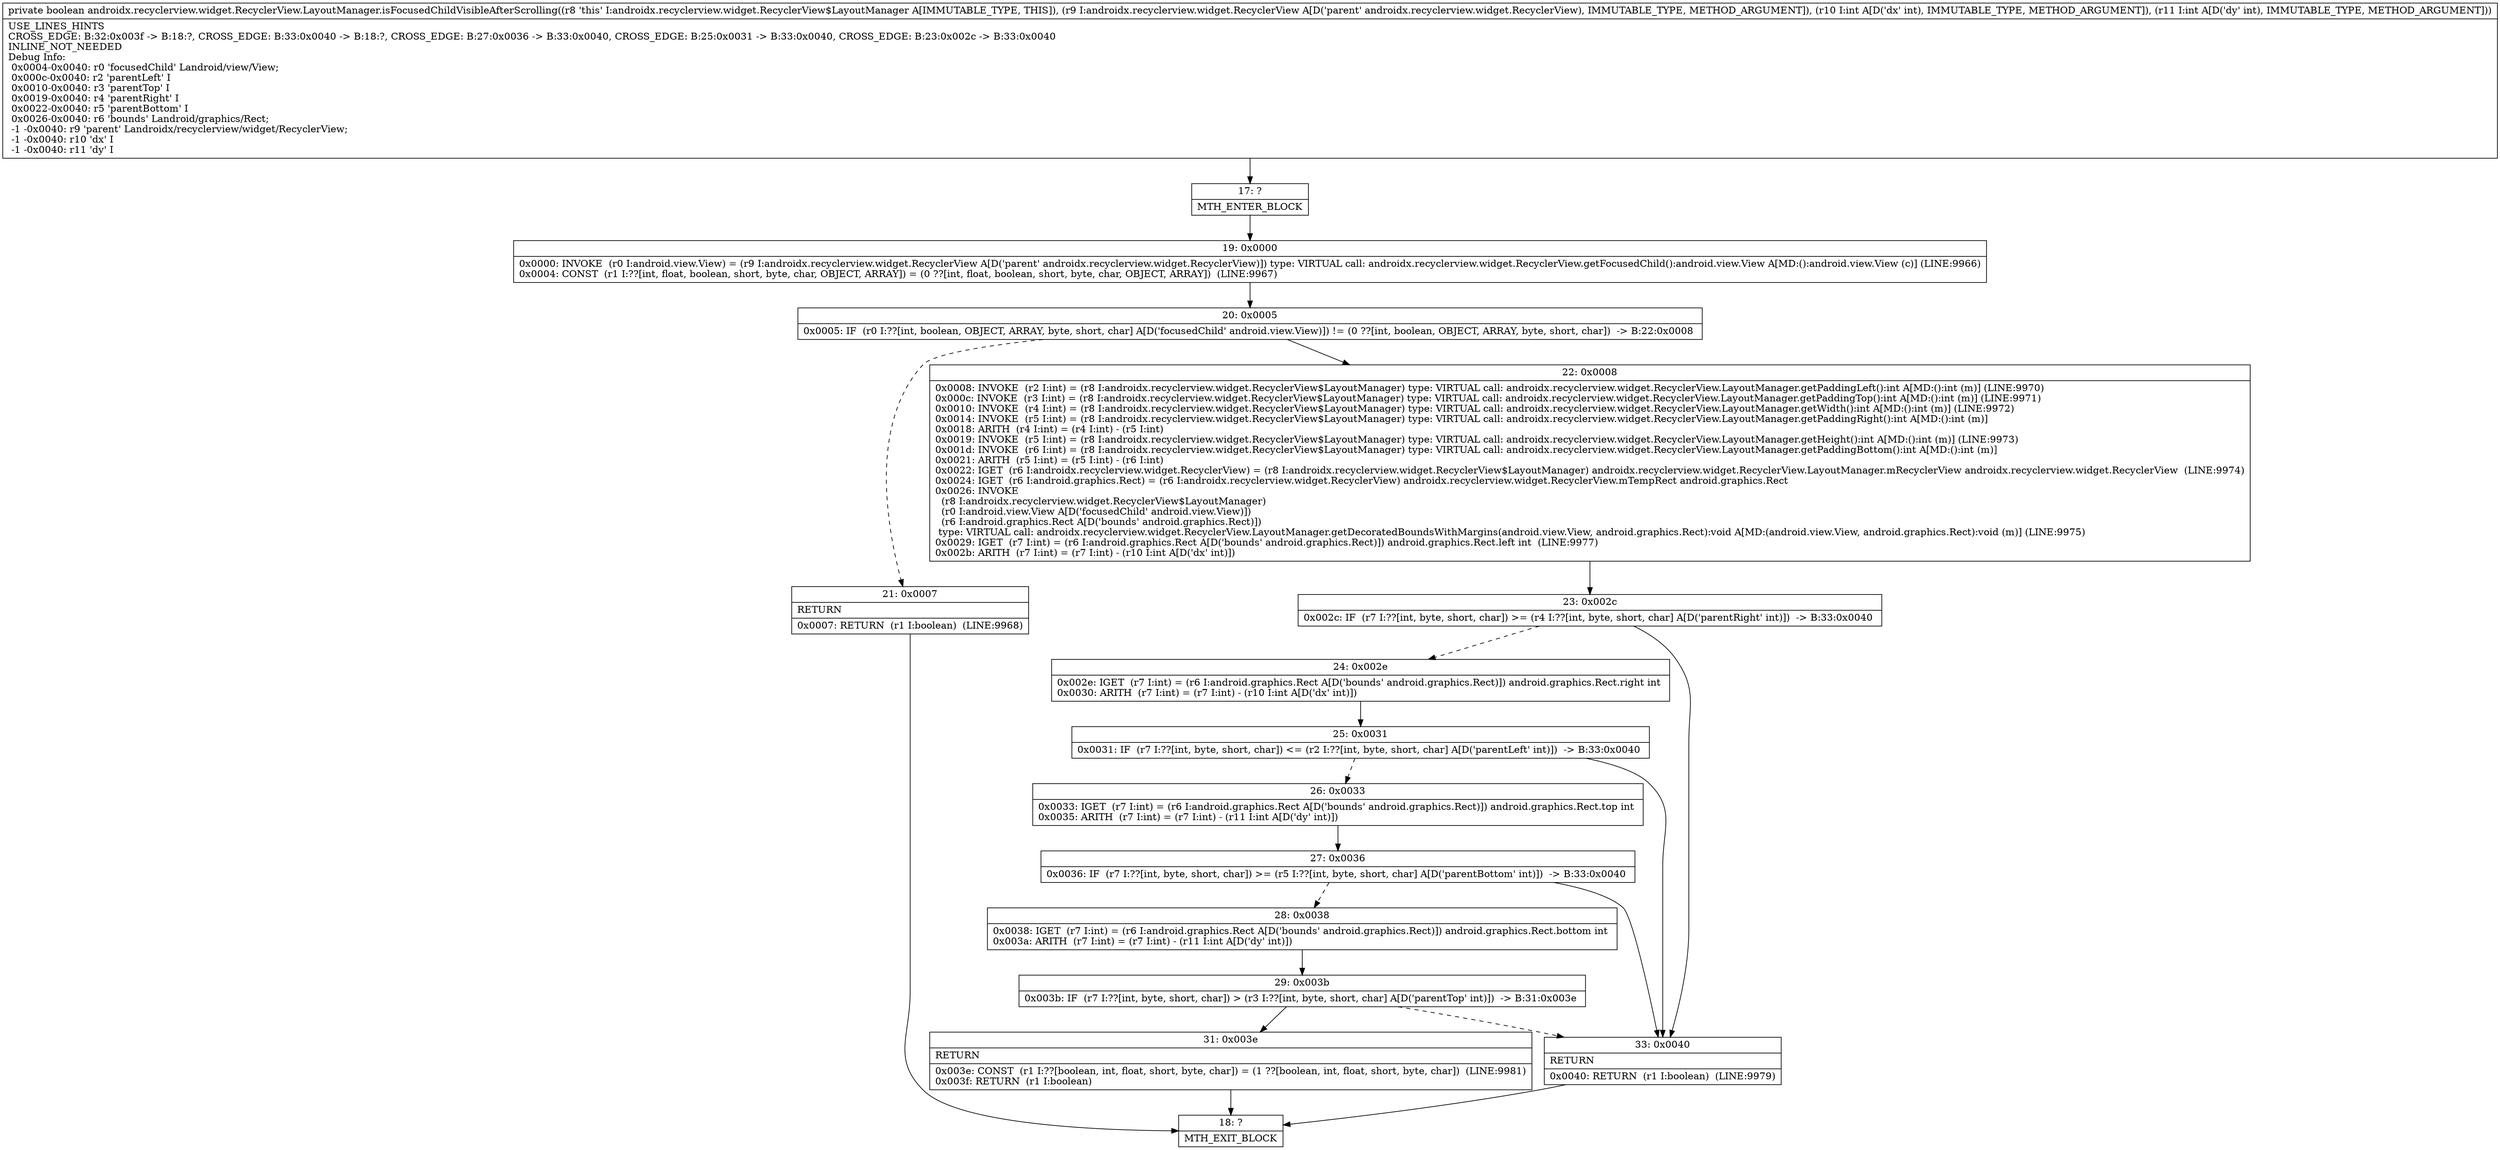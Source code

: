 digraph "CFG forandroidx.recyclerview.widget.RecyclerView.LayoutManager.isFocusedChildVisibleAfterScrolling(Landroidx\/recyclerview\/widget\/RecyclerView;II)Z" {
Node_17 [shape=record,label="{17\:\ ?|MTH_ENTER_BLOCK\l}"];
Node_19 [shape=record,label="{19\:\ 0x0000|0x0000: INVOKE  (r0 I:android.view.View) = (r9 I:androidx.recyclerview.widget.RecyclerView A[D('parent' androidx.recyclerview.widget.RecyclerView)]) type: VIRTUAL call: androidx.recyclerview.widget.RecyclerView.getFocusedChild():android.view.View A[MD:():android.view.View (c)] (LINE:9966)\l0x0004: CONST  (r1 I:??[int, float, boolean, short, byte, char, OBJECT, ARRAY]) = (0 ??[int, float, boolean, short, byte, char, OBJECT, ARRAY])  (LINE:9967)\l}"];
Node_20 [shape=record,label="{20\:\ 0x0005|0x0005: IF  (r0 I:??[int, boolean, OBJECT, ARRAY, byte, short, char] A[D('focusedChild' android.view.View)]) != (0 ??[int, boolean, OBJECT, ARRAY, byte, short, char])  \-\> B:22:0x0008 \l}"];
Node_21 [shape=record,label="{21\:\ 0x0007|RETURN\l|0x0007: RETURN  (r1 I:boolean)  (LINE:9968)\l}"];
Node_18 [shape=record,label="{18\:\ ?|MTH_EXIT_BLOCK\l}"];
Node_22 [shape=record,label="{22\:\ 0x0008|0x0008: INVOKE  (r2 I:int) = (r8 I:androidx.recyclerview.widget.RecyclerView$LayoutManager) type: VIRTUAL call: androidx.recyclerview.widget.RecyclerView.LayoutManager.getPaddingLeft():int A[MD:():int (m)] (LINE:9970)\l0x000c: INVOKE  (r3 I:int) = (r8 I:androidx.recyclerview.widget.RecyclerView$LayoutManager) type: VIRTUAL call: androidx.recyclerview.widget.RecyclerView.LayoutManager.getPaddingTop():int A[MD:():int (m)] (LINE:9971)\l0x0010: INVOKE  (r4 I:int) = (r8 I:androidx.recyclerview.widget.RecyclerView$LayoutManager) type: VIRTUAL call: androidx.recyclerview.widget.RecyclerView.LayoutManager.getWidth():int A[MD:():int (m)] (LINE:9972)\l0x0014: INVOKE  (r5 I:int) = (r8 I:androidx.recyclerview.widget.RecyclerView$LayoutManager) type: VIRTUAL call: androidx.recyclerview.widget.RecyclerView.LayoutManager.getPaddingRight():int A[MD:():int (m)]\l0x0018: ARITH  (r4 I:int) = (r4 I:int) \- (r5 I:int) \l0x0019: INVOKE  (r5 I:int) = (r8 I:androidx.recyclerview.widget.RecyclerView$LayoutManager) type: VIRTUAL call: androidx.recyclerview.widget.RecyclerView.LayoutManager.getHeight():int A[MD:():int (m)] (LINE:9973)\l0x001d: INVOKE  (r6 I:int) = (r8 I:androidx.recyclerview.widget.RecyclerView$LayoutManager) type: VIRTUAL call: androidx.recyclerview.widget.RecyclerView.LayoutManager.getPaddingBottom():int A[MD:():int (m)]\l0x0021: ARITH  (r5 I:int) = (r5 I:int) \- (r6 I:int) \l0x0022: IGET  (r6 I:androidx.recyclerview.widget.RecyclerView) = (r8 I:androidx.recyclerview.widget.RecyclerView$LayoutManager) androidx.recyclerview.widget.RecyclerView.LayoutManager.mRecyclerView androidx.recyclerview.widget.RecyclerView  (LINE:9974)\l0x0024: IGET  (r6 I:android.graphics.Rect) = (r6 I:androidx.recyclerview.widget.RecyclerView) androidx.recyclerview.widget.RecyclerView.mTempRect android.graphics.Rect \l0x0026: INVOKE  \l  (r8 I:androidx.recyclerview.widget.RecyclerView$LayoutManager)\l  (r0 I:android.view.View A[D('focusedChild' android.view.View)])\l  (r6 I:android.graphics.Rect A[D('bounds' android.graphics.Rect)])\l type: VIRTUAL call: androidx.recyclerview.widget.RecyclerView.LayoutManager.getDecoratedBoundsWithMargins(android.view.View, android.graphics.Rect):void A[MD:(android.view.View, android.graphics.Rect):void (m)] (LINE:9975)\l0x0029: IGET  (r7 I:int) = (r6 I:android.graphics.Rect A[D('bounds' android.graphics.Rect)]) android.graphics.Rect.left int  (LINE:9977)\l0x002b: ARITH  (r7 I:int) = (r7 I:int) \- (r10 I:int A[D('dx' int)]) \l}"];
Node_23 [shape=record,label="{23\:\ 0x002c|0x002c: IF  (r7 I:??[int, byte, short, char]) \>= (r4 I:??[int, byte, short, char] A[D('parentRight' int)])  \-\> B:33:0x0040 \l}"];
Node_24 [shape=record,label="{24\:\ 0x002e|0x002e: IGET  (r7 I:int) = (r6 I:android.graphics.Rect A[D('bounds' android.graphics.Rect)]) android.graphics.Rect.right int \l0x0030: ARITH  (r7 I:int) = (r7 I:int) \- (r10 I:int A[D('dx' int)]) \l}"];
Node_25 [shape=record,label="{25\:\ 0x0031|0x0031: IF  (r7 I:??[int, byte, short, char]) \<= (r2 I:??[int, byte, short, char] A[D('parentLeft' int)])  \-\> B:33:0x0040 \l}"];
Node_26 [shape=record,label="{26\:\ 0x0033|0x0033: IGET  (r7 I:int) = (r6 I:android.graphics.Rect A[D('bounds' android.graphics.Rect)]) android.graphics.Rect.top int \l0x0035: ARITH  (r7 I:int) = (r7 I:int) \- (r11 I:int A[D('dy' int)]) \l}"];
Node_27 [shape=record,label="{27\:\ 0x0036|0x0036: IF  (r7 I:??[int, byte, short, char]) \>= (r5 I:??[int, byte, short, char] A[D('parentBottom' int)])  \-\> B:33:0x0040 \l}"];
Node_28 [shape=record,label="{28\:\ 0x0038|0x0038: IGET  (r7 I:int) = (r6 I:android.graphics.Rect A[D('bounds' android.graphics.Rect)]) android.graphics.Rect.bottom int \l0x003a: ARITH  (r7 I:int) = (r7 I:int) \- (r11 I:int A[D('dy' int)]) \l}"];
Node_29 [shape=record,label="{29\:\ 0x003b|0x003b: IF  (r7 I:??[int, byte, short, char]) \> (r3 I:??[int, byte, short, char] A[D('parentTop' int)])  \-\> B:31:0x003e \l}"];
Node_31 [shape=record,label="{31\:\ 0x003e|RETURN\l|0x003e: CONST  (r1 I:??[boolean, int, float, short, byte, char]) = (1 ??[boolean, int, float, short, byte, char])  (LINE:9981)\l0x003f: RETURN  (r1 I:boolean) \l}"];
Node_33 [shape=record,label="{33\:\ 0x0040|RETURN\l|0x0040: RETURN  (r1 I:boolean)  (LINE:9979)\l}"];
MethodNode[shape=record,label="{private boolean androidx.recyclerview.widget.RecyclerView.LayoutManager.isFocusedChildVisibleAfterScrolling((r8 'this' I:androidx.recyclerview.widget.RecyclerView$LayoutManager A[IMMUTABLE_TYPE, THIS]), (r9 I:androidx.recyclerview.widget.RecyclerView A[D('parent' androidx.recyclerview.widget.RecyclerView), IMMUTABLE_TYPE, METHOD_ARGUMENT]), (r10 I:int A[D('dx' int), IMMUTABLE_TYPE, METHOD_ARGUMENT]), (r11 I:int A[D('dy' int), IMMUTABLE_TYPE, METHOD_ARGUMENT]))  | USE_LINES_HINTS\lCROSS_EDGE: B:32:0x003f \-\> B:18:?, CROSS_EDGE: B:33:0x0040 \-\> B:18:?, CROSS_EDGE: B:27:0x0036 \-\> B:33:0x0040, CROSS_EDGE: B:25:0x0031 \-\> B:33:0x0040, CROSS_EDGE: B:23:0x002c \-\> B:33:0x0040\lINLINE_NOT_NEEDED\lDebug Info:\l  0x0004\-0x0040: r0 'focusedChild' Landroid\/view\/View;\l  0x000c\-0x0040: r2 'parentLeft' I\l  0x0010\-0x0040: r3 'parentTop' I\l  0x0019\-0x0040: r4 'parentRight' I\l  0x0022\-0x0040: r5 'parentBottom' I\l  0x0026\-0x0040: r6 'bounds' Landroid\/graphics\/Rect;\l  \-1 \-0x0040: r9 'parent' Landroidx\/recyclerview\/widget\/RecyclerView;\l  \-1 \-0x0040: r10 'dx' I\l  \-1 \-0x0040: r11 'dy' I\l}"];
MethodNode -> Node_17;Node_17 -> Node_19;
Node_19 -> Node_20;
Node_20 -> Node_21[style=dashed];
Node_20 -> Node_22;
Node_21 -> Node_18;
Node_22 -> Node_23;
Node_23 -> Node_24[style=dashed];
Node_23 -> Node_33;
Node_24 -> Node_25;
Node_25 -> Node_26[style=dashed];
Node_25 -> Node_33;
Node_26 -> Node_27;
Node_27 -> Node_28[style=dashed];
Node_27 -> Node_33;
Node_28 -> Node_29;
Node_29 -> Node_31;
Node_29 -> Node_33[style=dashed];
Node_31 -> Node_18;
Node_33 -> Node_18;
}

